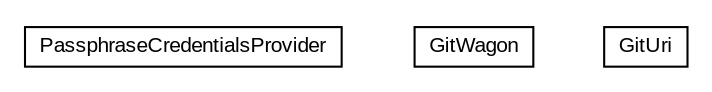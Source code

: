 #!/usr/local/bin/dot
#
# Class diagram 
# Generated by UMLGraph version R5_6-24-gf6e263 (http://www.umlgraph.org/)
#

digraph G {
	edge [fontname="arial",fontsize=10,labelfontname="arial",labelfontsize=10];
	node [fontname="arial",fontsize=10,shape=plaintext];
	nodesep=0.25;
	ranksep=0.5;
	// net.trajano.wagon.git.PassphraseCredentialsProvider
	c0 [label=<<table title="net.trajano.wagon.git.PassphraseCredentialsProvider" border="0" cellborder="1" cellspacing="0" cellpadding="2" port="p" href="./PassphraseCredentialsProvider.html">
		<tr><td><table border="0" cellspacing="0" cellpadding="1">
<tr><td align="center" balign="center"> PassphraseCredentialsProvider </td></tr>
		</table></td></tr>
		</table>>, URL="./PassphraseCredentialsProvider.html", fontname="arial", fontcolor="black", fontsize=10.0];
	// net.trajano.wagon.git.GitWagon
	c1 [label=<<table title="net.trajano.wagon.git.GitWagon" border="0" cellborder="1" cellspacing="0" cellpadding="2" port="p" href="./GitWagon.html">
		<tr><td><table border="0" cellspacing="0" cellpadding="1">
<tr><td align="center" balign="center"> GitWagon </td></tr>
		</table></td></tr>
		</table>>, URL="./GitWagon.html", fontname="arial", fontcolor="black", fontsize=10.0];
	// net.trajano.wagon.git.GitUri
	c2 [label=<<table title="net.trajano.wagon.git.GitUri" border="0" cellborder="1" cellspacing="0" cellpadding="2" port="p" href="./GitUri.html">
		<tr><td><table border="0" cellspacing="0" cellpadding="1">
<tr><td align="center" balign="center"> GitUri </td></tr>
		</table></td></tr>
		</table>>, URL="./GitUri.html", fontname="arial", fontcolor="black", fontsize=10.0];
}

